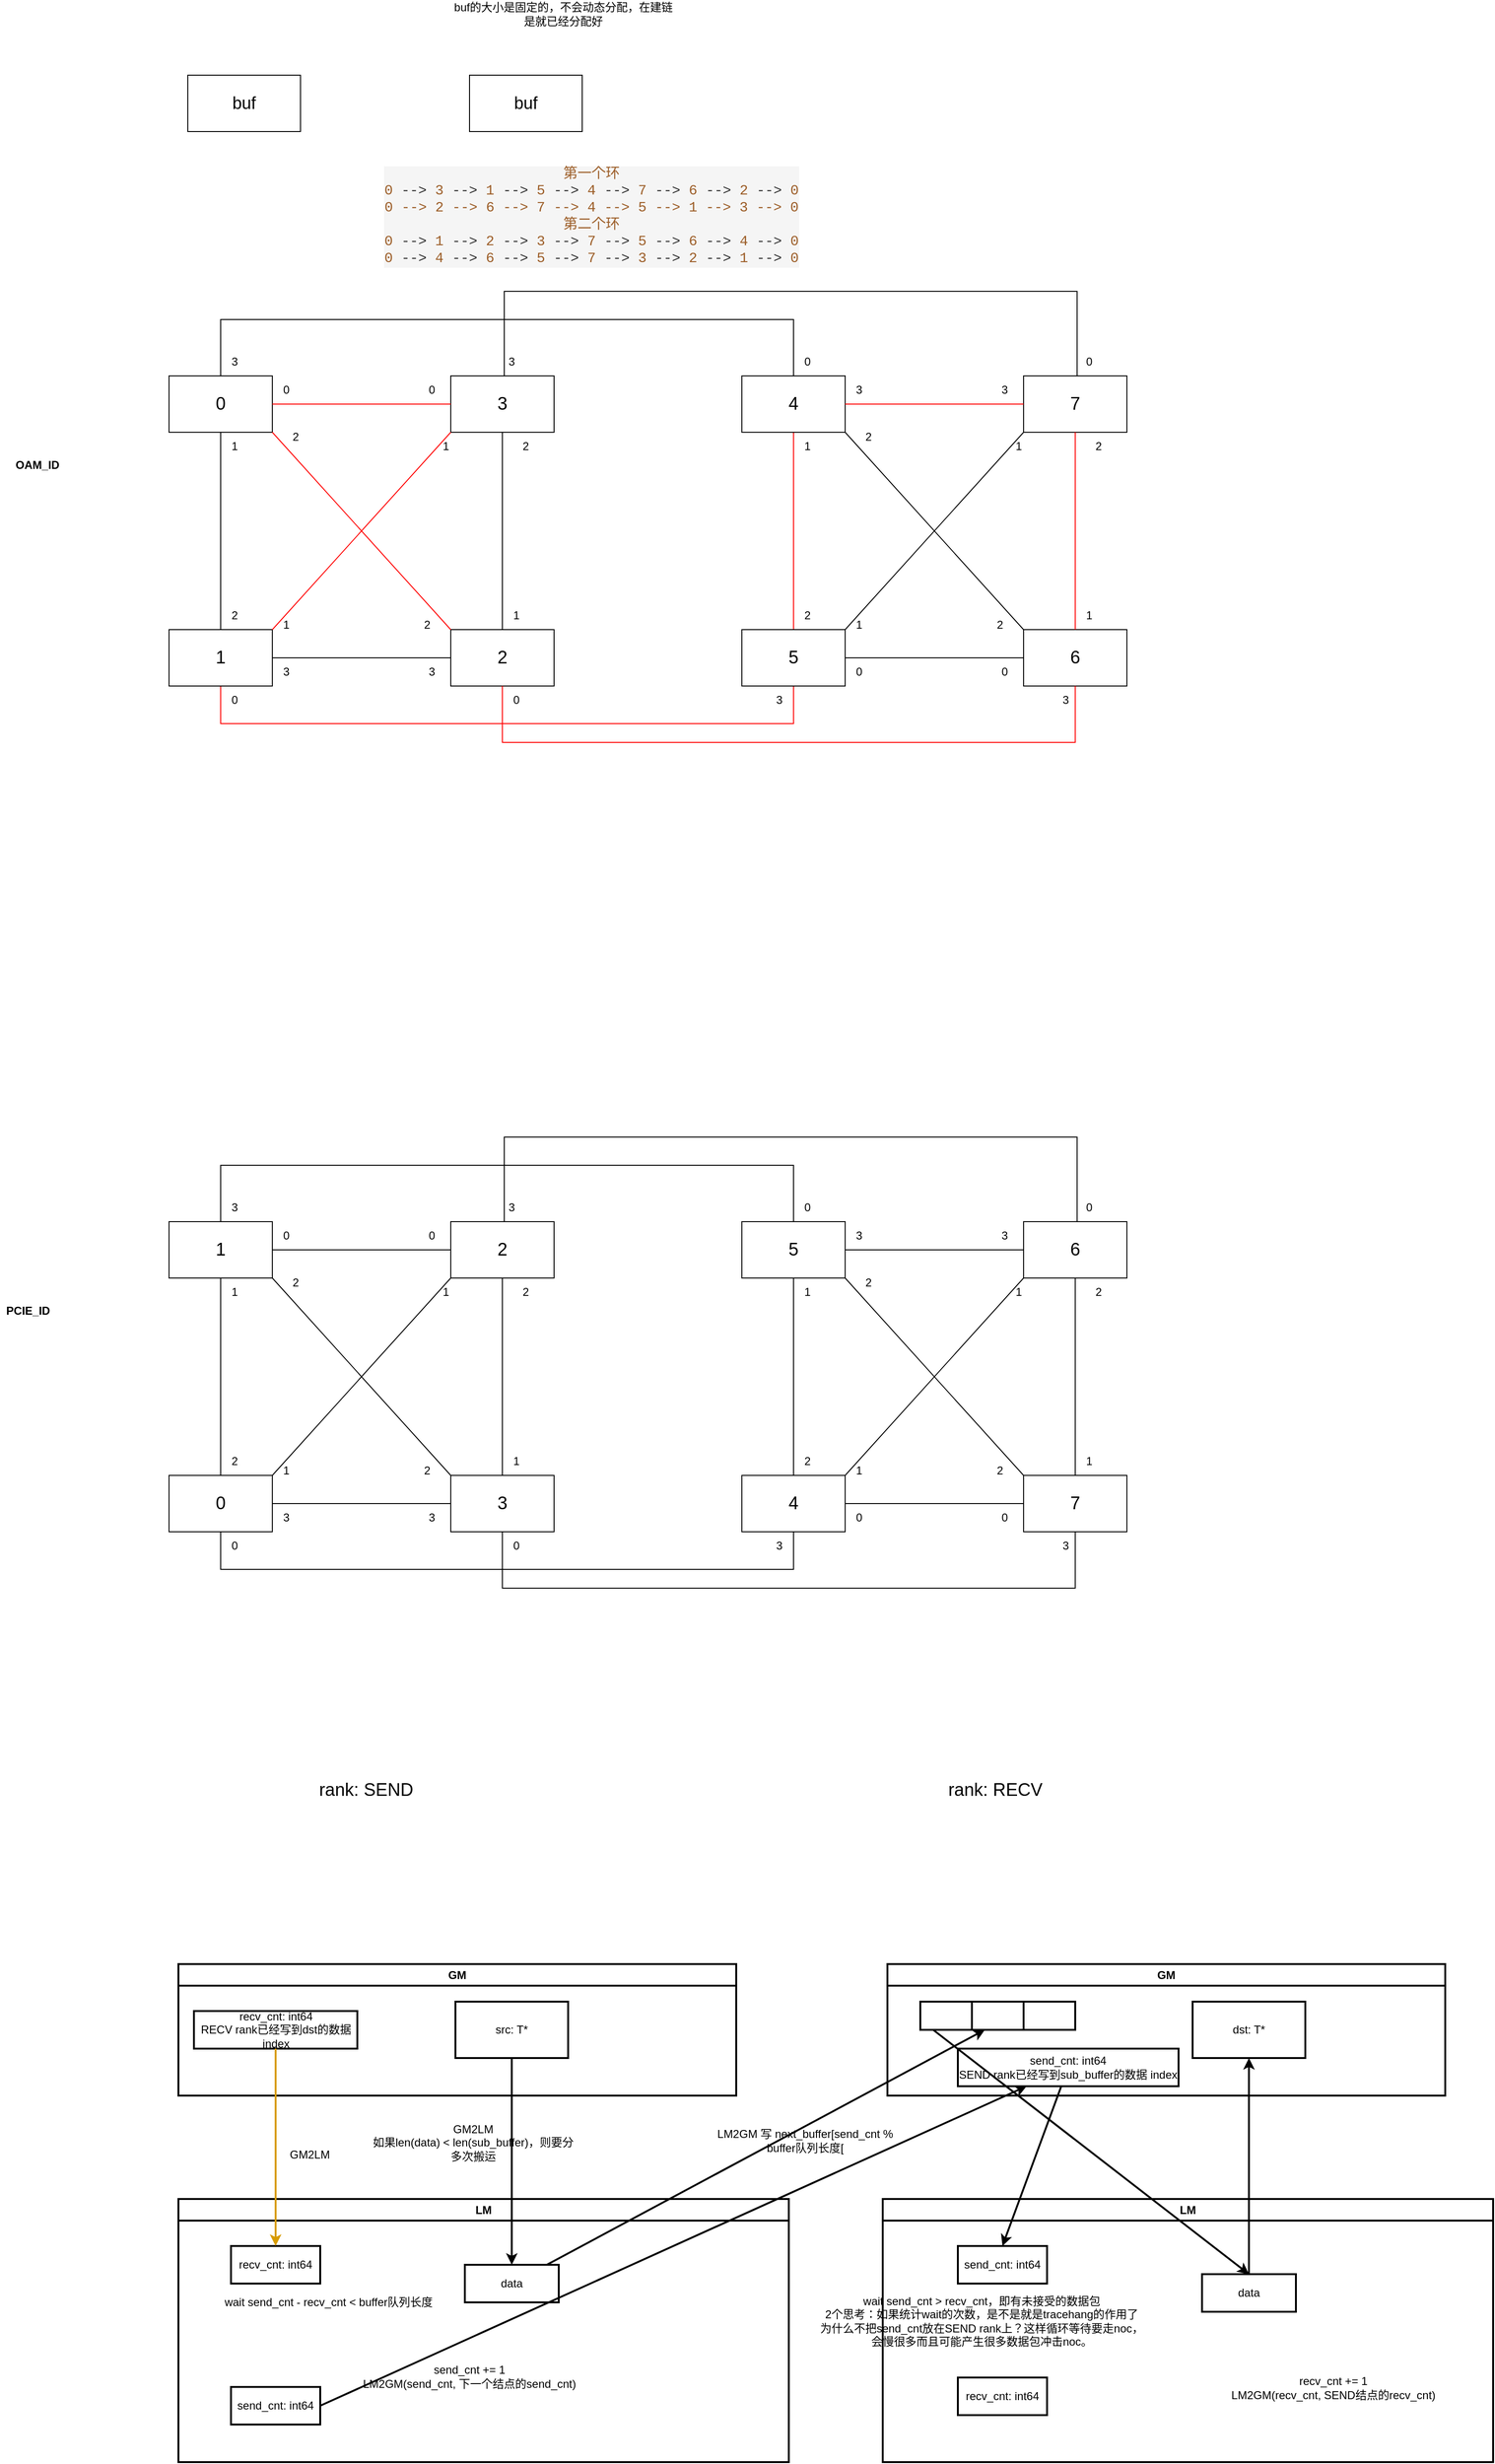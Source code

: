 <mxfile version="26.0.4">
  <diagram name="第 1 页" id="85x8srJIXAwdQdgo-0Si">
    <mxGraphModel dx="1199" dy="644" grid="1" gridSize="10" guides="1" tooltips="1" connect="1" arrows="1" fold="1" page="1" pageScale="1" pageWidth="827" pageHeight="1169" math="0" shadow="0">
      <root>
        <mxCell id="0" />
        <mxCell id="1" parent="0" />
        <mxCell id="rwEr7i4HbcqDnKhSLj5x-1" value="buf" style="rounded=0;whiteSpace=wrap;html=1;fontSize=18;" vertex="1" parent="1">
          <mxGeometry x="220" y="140" width="120" height="60" as="geometry" />
        </mxCell>
        <mxCell id="rwEr7i4HbcqDnKhSLj5x-2" value="buf" style="rounded=0;whiteSpace=wrap;html=1;fontSize=18;" vertex="1" parent="1">
          <mxGeometry x="520" y="140" width="120" height="60" as="geometry" />
        </mxCell>
        <mxCell id="rwEr7i4HbcqDnKhSLj5x-3" value="buf的大小是固定的，不会动态分配，在建链是就已经分配好" style="text;html=1;align=center;verticalAlign=middle;whiteSpace=wrap;rounded=0;" vertex="1" parent="1">
          <mxGeometry x="500" y="60" width="240" height="30" as="geometry" />
        </mxCell>
        <mxCell id="rwEr7i4HbcqDnKhSLj5x-9" style="edgeStyle=orthogonalEdgeStyle;rounded=0;orthogonalLoop=1;jettySize=auto;html=1;entryX=0.5;entryY=0;entryDx=0;entryDy=0;endArrow=none;endFill=0;" edge="1" parent="1" source="rwEr7i4HbcqDnKhSLj5x-4" target="rwEr7i4HbcqDnKhSLj5x-7">
          <mxGeometry relative="1" as="geometry" />
        </mxCell>
        <mxCell id="rwEr7i4HbcqDnKhSLj5x-55" style="edgeStyle=orthogonalEdgeStyle;rounded=0;orthogonalLoop=1;jettySize=auto;html=1;entryX=0.5;entryY=0;entryDx=0;entryDy=0;endArrow=none;endFill=0;" edge="1" parent="1" source="rwEr7i4HbcqDnKhSLj5x-4" target="rwEr7i4HbcqDnKhSLj5x-32">
          <mxGeometry relative="1" as="geometry">
            <Array as="points">
              <mxPoint x="255" y="400" />
              <mxPoint x="865" y="400" />
            </Array>
          </mxGeometry>
        </mxCell>
        <mxCell id="rwEr7i4HbcqDnKhSLj5x-4" value="&lt;div&gt;0&lt;/div&gt;" style="rounded=0;whiteSpace=wrap;html=1;fontSize=19;" vertex="1" parent="1">
          <mxGeometry x="200" y="460" width="110" height="60" as="geometry" />
        </mxCell>
        <mxCell id="rwEr7i4HbcqDnKhSLj5x-5" value="3" style="rounded=0;whiteSpace=wrap;html=1;fontSize=19;" vertex="1" parent="1">
          <mxGeometry x="500" y="460" width="110" height="60" as="geometry" />
        </mxCell>
        <mxCell id="rwEr7i4HbcqDnKhSLj5x-61" style="edgeStyle=orthogonalEdgeStyle;rounded=0;orthogonalLoop=1;jettySize=auto;html=1;entryX=0.5;entryY=1;entryDx=0;entryDy=0;endArrow=none;endFill=0;strokeColor=#FF0000;" edge="1" parent="1" source="rwEr7i4HbcqDnKhSLj5x-7" target="rwEr7i4HbcqDnKhSLj5x-34">
          <mxGeometry relative="1" as="geometry">
            <Array as="points">
              <mxPoint x="255" y="830" />
              <mxPoint x="865" y="830" />
            </Array>
          </mxGeometry>
        </mxCell>
        <mxCell id="rwEr7i4HbcqDnKhSLj5x-7" value="&lt;div&gt;1&lt;/div&gt;" style="rounded=0;whiteSpace=wrap;html=1;fontSize=19;" vertex="1" parent="1">
          <mxGeometry x="200" y="730" width="110" height="60" as="geometry" />
        </mxCell>
        <mxCell id="rwEr7i4HbcqDnKhSLj5x-8" value="2" style="rounded=0;whiteSpace=wrap;html=1;fontSize=19;" vertex="1" parent="1">
          <mxGeometry x="500" y="730" width="110" height="60" as="geometry" />
        </mxCell>
        <mxCell id="rwEr7i4HbcqDnKhSLj5x-10" value="1" style="text;html=1;align=center;verticalAlign=middle;whiteSpace=wrap;rounded=0;" vertex="1" parent="1">
          <mxGeometry x="240" y="520" width="60" height="30" as="geometry" />
        </mxCell>
        <mxCell id="rwEr7i4HbcqDnKhSLj5x-11" value="2" style="text;html=1;align=center;verticalAlign=middle;whiteSpace=wrap;rounded=0;" vertex="1" parent="1">
          <mxGeometry x="240" y="700" width="60" height="30" as="geometry" />
        </mxCell>
        <mxCell id="rwEr7i4HbcqDnKhSLj5x-12" style="edgeStyle=orthogonalEdgeStyle;rounded=0;orthogonalLoop=1;jettySize=auto;html=1;entryX=0;entryY=0.5;entryDx=0;entryDy=0;endArrow=none;endFill=0;exitX=1;exitY=0.5;exitDx=0;exitDy=0;strokeColor=#FF0000;" edge="1" parent="1" source="rwEr7i4HbcqDnKhSLj5x-4" target="rwEr7i4HbcqDnKhSLj5x-5">
          <mxGeometry relative="1" as="geometry">
            <mxPoint x="265" y="530" as="sourcePoint" />
            <mxPoint x="265" y="740" as="targetPoint" />
          </mxGeometry>
        </mxCell>
        <mxCell id="rwEr7i4HbcqDnKhSLj5x-14" value="0" style="text;html=1;align=center;verticalAlign=middle;whiteSpace=wrap;rounded=0;" vertex="1" parent="1">
          <mxGeometry x="450" y="460" width="60" height="30" as="geometry" />
        </mxCell>
        <mxCell id="rwEr7i4HbcqDnKhSLj5x-15" style="rounded=0;orthogonalLoop=1;jettySize=auto;html=1;endArrow=none;endFill=0;strokeColor=#FF0000;" edge="1" parent="1">
          <mxGeometry relative="1" as="geometry">
            <mxPoint x="310" y="520" as="sourcePoint" />
            <mxPoint x="500" y="730" as="targetPoint" />
          </mxGeometry>
        </mxCell>
        <mxCell id="rwEr7i4HbcqDnKhSLj5x-18" value="0" style="text;html=1;align=center;verticalAlign=middle;whiteSpace=wrap;rounded=0;" vertex="1" parent="1">
          <mxGeometry x="310" y="460" width="30" height="30" as="geometry" />
        </mxCell>
        <mxCell id="rwEr7i4HbcqDnKhSLj5x-19" value="2" style="text;html=1;align=center;verticalAlign=middle;whiteSpace=wrap;rounded=0;" vertex="1" parent="1">
          <mxGeometry x="320" y="510" width="30" height="30" as="geometry" />
        </mxCell>
        <mxCell id="rwEr7i4HbcqDnKhSLj5x-20" value="2" style="text;html=1;align=center;verticalAlign=middle;whiteSpace=wrap;rounded=0;" vertex="1" parent="1">
          <mxGeometry x="460" y="710" width="30" height="30" as="geometry" />
        </mxCell>
        <mxCell id="rwEr7i4HbcqDnKhSLj5x-21" style="rounded=0;orthogonalLoop=1;jettySize=auto;html=1;endArrow=none;endFill=0;exitX=1;exitY=0.5;exitDx=0;exitDy=0;" edge="1" parent="1" source="rwEr7i4HbcqDnKhSLj5x-7" target="rwEr7i4HbcqDnKhSLj5x-8">
          <mxGeometry relative="1" as="geometry">
            <mxPoint x="320" y="570" as="sourcePoint" />
            <mxPoint x="510" y="780" as="targetPoint" />
          </mxGeometry>
        </mxCell>
        <mxCell id="rwEr7i4HbcqDnKhSLj5x-22" value="3" style="text;html=1;align=center;verticalAlign=middle;whiteSpace=wrap;rounded=0;" vertex="1" parent="1">
          <mxGeometry x="310" y="760" width="30" height="30" as="geometry" />
        </mxCell>
        <mxCell id="rwEr7i4HbcqDnKhSLj5x-23" value="3" style="text;html=1;align=center;verticalAlign=middle;whiteSpace=wrap;rounded=0;" vertex="1" parent="1">
          <mxGeometry x="465" y="760" width="30" height="30" as="geometry" />
        </mxCell>
        <mxCell id="rwEr7i4HbcqDnKhSLj5x-25" style="rounded=0;orthogonalLoop=1;jettySize=auto;html=1;endArrow=none;endFill=0;exitX=0.5;exitY=1;exitDx=0;exitDy=0;entryX=0.5;entryY=0;entryDx=0;entryDy=0;" edge="1" parent="1" source="rwEr7i4HbcqDnKhSLj5x-5" target="rwEr7i4HbcqDnKhSLj5x-8">
          <mxGeometry relative="1" as="geometry">
            <mxPoint x="320" y="530" as="sourcePoint" />
            <mxPoint x="510" y="740" as="targetPoint" />
          </mxGeometry>
        </mxCell>
        <mxCell id="rwEr7i4HbcqDnKhSLj5x-26" value="1" style="text;html=1;align=center;verticalAlign=middle;whiteSpace=wrap;rounded=0;" vertex="1" parent="1">
          <mxGeometry x="540" y="700" width="60" height="30" as="geometry" />
        </mxCell>
        <mxCell id="rwEr7i4HbcqDnKhSLj5x-27" value="2" style="text;html=1;align=center;verticalAlign=middle;whiteSpace=wrap;rounded=0;" vertex="1" parent="1">
          <mxGeometry x="565" y="520" width="30" height="30" as="geometry" />
        </mxCell>
        <mxCell id="rwEr7i4HbcqDnKhSLj5x-28" style="rounded=0;orthogonalLoop=1;jettySize=auto;html=1;endArrow=none;endFill=0;exitX=0;exitY=1;exitDx=0;exitDy=0;entryX=1;entryY=0;entryDx=0;entryDy=0;strokeColor=#FF0000;" edge="1" parent="1" source="rwEr7i4HbcqDnKhSLj5x-5" target="rwEr7i4HbcqDnKhSLj5x-7">
          <mxGeometry relative="1" as="geometry">
            <mxPoint x="320" y="530" as="sourcePoint" />
            <mxPoint x="510" y="740" as="targetPoint" />
          </mxGeometry>
        </mxCell>
        <mxCell id="rwEr7i4HbcqDnKhSLj5x-29" value="1" style="text;html=1;align=center;verticalAlign=middle;whiteSpace=wrap;rounded=0;" vertex="1" parent="1">
          <mxGeometry x="295" y="710" width="60" height="30" as="geometry" />
        </mxCell>
        <mxCell id="rwEr7i4HbcqDnKhSLj5x-30" value="1" style="text;html=1;align=center;verticalAlign=middle;whiteSpace=wrap;rounded=0;" vertex="1" parent="1">
          <mxGeometry x="465" y="520" width="60" height="30" as="geometry" />
        </mxCell>
        <mxCell id="rwEr7i4HbcqDnKhSLj5x-31" style="edgeStyle=orthogonalEdgeStyle;rounded=0;orthogonalLoop=1;jettySize=auto;html=1;entryX=0.5;entryY=0;entryDx=0;entryDy=0;endArrow=none;endFill=0;strokeColor=#FF0000;" edge="1" parent="1" source="rwEr7i4HbcqDnKhSLj5x-32" target="rwEr7i4HbcqDnKhSLj5x-34">
          <mxGeometry relative="1" as="geometry" />
        </mxCell>
        <mxCell id="rwEr7i4HbcqDnKhSLj5x-32" value="&lt;div&gt;4&lt;/div&gt;" style="rounded=0;whiteSpace=wrap;html=1;fontSize=19;" vertex="1" parent="1">
          <mxGeometry x="810" y="460" width="110" height="60" as="geometry" />
        </mxCell>
        <mxCell id="rwEr7i4HbcqDnKhSLj5x-33" value="7" style="rounded=0;whiteSpace=wrap;html=1;fontSize=19;" vertex="1" parent="1">
          <mxGeometry x="1110" y="460" width="110" height="60" as="geometry" />
        </mxCell>
        <mxCell id="rwEr7i4HbcqDnKhSLj5x-34" value="&lt;div&gt;5&lt;/div&gt;" style="rounded=0;whiteSpace=wrap;html=1;fontSize=19;" vertex="1" parent="1">
          <mxGeometry x="810" y="730" width="110" height="60" as="geometry" />
        </mxCell>
        <mxCell id="rwEr7i4HbcqDnKhSLj5x-35" value="6" style="rounded=0;whiteSpace=wrap;html=1;fontSize=19;" vertex="1" parent="1">
          <mxGeometry x="1110" y="730" width="110" height="60" as="geometry" />
        </mxCell>
        <mxCell id="rwEr7i4HbcqDnKhSLj5x-36" value="1" style="text;html=1;align=center;verticalAlign=middle;whiteSpace=wrap;rounded=0;" vertex="1" parent="1">
          <mxGeometry x="850" y="520" width="60" height="30" as="geometry" />
        </mxCell>
        <mxCell id="rwEr7i4HbcqDnKhSLj5x-37" value="2" style="text;html=1;align=center;verticalAlign=middle;whiteSpace=wrap;rounded=0;" vertex="1" parent="1">
          <mxGeometry x="850" y="700" width="60" height="30" as="geometry" />
        </mxCell>
        <mxCell id="rwEr7i4HbcqDnKhSLj5x-38" style="edgeStyle=orthogonalEdgeStyle;rounded=0;orthogonalLoop=1;jettySize=auto;html=1;entryX=0;entryY=0.5;entryDx=0;entryDy=0;endArrow=none;endFill=0;exitX=1;exitY=0.5;exitDx=0;exitDy=0;strokeColor=#FF0000;" edge="1" parent="1" source="rwEr7i4HbcqDnKhSLj5x-32" target="rwEr7i4HbcqDnKhSLj5x-33">
          <mxGeometry relative="1" as="geometry">
            <mxPoint x="875" y="530" as="sourcePoint" />
            <mxPoint x="875" y="740" as="targetPoint" />
          </mxGeometry>
        </mxCell>
        <mxCell id="rwEr7i4HbcqDnKhSLj5x-39" value="3" style="text;html=1;align=center;verticalAlign=middle;whiteSpace=wrap;rounded=0;" vertex="1" parent="1">
          <mxGeometry x="1060" y="460" width="60" height="30" as="geometry" />
        </mxCell>
        <mxCell id="rwEr7i4HbcqDnKhSLj5x-40" style="rounded=0;orthogonalLoop=1;jettySize=auto;html=1;endArrow=none;endFill=0;" edge="1" parent="1">
          <mxGeometry relative="1" as="geometry">
            <mxPoint x="920" y="520" as="sourcePoint" />
            <mxPoint x="1110" y="730" as="targetPoint" />
          </mxGeometry>
        </mxCell>
        <mxCell id="rwEr7i4HbcqDnKhSLj5x-41" value="3" style="text;html=1;align=center;verticalAlign=middle;whiteSpace=wrap;rounded=0;" vertex="1" parent="1">
          <mxGeometry x="920" y="460" width="30" height="30" as="geometry" />
        </mxCell>
        <mxCell id="rwEr7i4HbcqDnKhSLj5x-42" value="2" style="text;html=1;align=center;verticalAlign=middle;whiteSpace=wrap;rounded=0;" vertex="1" parent="1">
          <mxGeometry x="930" y="510" width="30" height="30" as="geometry" />
        </mxCell>
        <mxCell id="rwEr7i4HbcqDnKhSLj5x-43" value="2" style="text;html=1;align=center;verticalAlign=middle;whiteSpace=wrap;rounded=0;" vertex="1" parent="1">
          <mxGeometry x="1070" y="710" width="30" height="30" as="geometry" />
        </mxCell>
        <mxCell id="rwEr7i4HbcqDnKhSLj5x-44" style="rounded=0;orthogonalLoop=1;jettySize=auto;html=1;endArrow=none;endFill=0;exitX=1;exitY=0.5;exitDx=0;exitDy=0;" edge="1" parent="1" source="rwEr7i4HbcqDnKhSLj5x-34" target="rwEr7i4HbcqDnKhSLj5x-35">
          <mxGeometry relative="1" as="geometry">
            <mxPoint x="930" y="570" as="sourcePoint" />
            <mxPoint x="1120" y="780" as="targetPoint" />
          </mxGeometry>
        </mxCell>
        <mxCell id="rwEr7i4HbcqDnKhSLj5x-45" value="0" style="text;html=1;align=center;verticalAlign=middle;whiteSpace=wrap;rounded=0;" vertex="1" parent="1">
          <mxGeometry x="920" y="760" width="30" height="30" as="geometry" />
        </mxCell>
        <mxCell id="rwEr7i4HbcqDnKhSLj5x-46" value="0" style="text;html=1;align=center;verticalAlign=middle;whiteSpace=wrap;rounded=0;" vertex="1" parent="1">
          <mxGeometry x="1075" y="760" width="30" height="30" as="geometry" />
        </mxCell>
        <mxCell id="rwEr7i4HbcqDnKhSLj5x-47" style="rounded=0;orthogonalLoop=1;jettySize=auto;html=1;endArrow=none;endFill=0;exitX=0.5;exitY=1;exitDx=0;exitDy=0;entryX=0.5;entryY=0;entryDx=0;entryDy=0;strokeColor=#FF0000;" edge="1" parent="1" source="rwEr7i4HbcqDnKhSLj5x-33" target="rwEr7i4HbcqDnKhSLj5x-35">
          <mxGeometry relative="1" as="geometry">
            <mxPoint x="930" y="530" as="sourcePoint" />
            <mxPoint x="1120" y="740" as="targetPoint" />
          </mxGeometry>
        </mxCell>
        <mxCell id="rwEr7i4HbcqDnKhSLj5x-48" value="1" style="text;html=1;align=center;verticalAlign=middle;whiteSpace=wrap;rounded=0;" vertex="1" parent="1">
          <mxGeometry x="1150" y="700" width="60" height="30" as="geometry" />
        </mxCell>
        <mxCell id="rwEr7i4HbcqDnKhSLj5x-49" value="2" style="text;html=1;align=center;verticalAlign=middle;whiteSpace=wrap;rounded=0;" vertex="1" parent="1">
          <mxGeometry x="1175" y="520" width="30" height="30" as="geometry" />
        </mxCell>
        <mxCell id="rwEr7i4HbcqDnKhSLj5x-50" style="rounded=0;orthogonalLoop=1;jettySize=auto;html=1;endArrow=none;endFill=0;exitX=0;exitY=1;exitDx=0;exitDy=0;entryX=1;entryY=0;entryDx=0;entryDy=0;" edge="1" parent="1" source="rwEr7i4HbcqDnKhSLj5x-33" target="rwEr7i4HbcqDnKhSLj5x-34">
          <mxGeometry relative="1" as="geometry">
            <mxPoint x="930" y="530" as="sourcePoint" />
            <mxPoint x="1120" y="740" as="targetPoint" />
          </mxGeometry>
        </mxCell>
        <mxCell id="rwEr7i4HbcqDnKhSLj5x-51" value="1" style="text;html=1;align=center;verticalAlign=middle;whiteSpace=wrap;rounded=0;" vertex="1" parent="1">
          <mxGeometry x="905" y="710" width="60" height="30" as="geometry" />
        </mxCell>
        <mxCell id="rwEr7i4HbcqDnKhSLj5x-52" value="1" style="text;html=1;align=center;verticalAlign=middle;whiteSpace=wrap;rounded=0;" vertex="1" parent="1">
          <mxGeometry x="1075" y="520" width="60" height="30" as="geometry" />
        </mxCell>
        <mxCell id="rwEr7i4HbcqDnKhSLj5x-56" value="3" style="text;html=1;align=center;verticalAlign=middle;whiteSpace=wrap;rounded=0;" vertex="1" parent="1">
          <mxGeometry x="255" y="430" width="30" height="30" as="geometry" />
        </mxCell>
        <mxCell id="rwEr7i4HbcqDnKhSLj5x-57" value="0" style="text;html=1;align=center;verticalAlign=middle;whiteSpace=wrap;rounded=0;" vertex="1" parent="1">
          <mxGeometry x="865" y="430" width="30" height="30" as="geometry" />
        </mxCell>
        <mxCell id="rwEr7i4HbcqDnKhSLj5x-58" style="edgeStyle=orthogonalEdgeStyle;rounded=0;orthogonalLoop=1;jettySize=auto;html=1;entryX=0.5;entryY=0;entryDx=0;entryDy=0;endArrow=none;endFill=0;" edge="1" parent="1">
          <mxGeometry relative="1" as="geometry">
            <mxPoint x="557" y="460" as="sourcePoint" />
            <mxPoint x="1167" y="460" as="targetPoint" />
            <Array as="points">
              <mxPoint x="557" y="370" />
              <mxPoint x="1167" y="370" />
            </Array>
          </mxGeometry>
        </mxCell>
        <mxCell id="rwEr7i4HbcqDnKhSLj5x-59" value="3" style="text;html=1;align=center;verticalAlign=middle;whiteSpace=wrap;rounded=0;" vertex="1" parent="1">
          <mxGeometry x="550" y="430" width="30" height="30" as="geometry" />
        </mxCell>
        <mxCell id="rwEr7i4HbcqDnKhSLj5x-60" value="0" style="text;html=1;align=center;verticalAlign=middle;whiteSpace=wrap;rounded=0;" vertex="1" parent="1">
          <mxGeometry x="1165" y="430" width="30" height="30" as="geometry" />
        </mxCell>
        <mxCell id="rwEr7i4HbcqDnKhSLj5x-62" value="0" style="text;html=1;align=center;verticalAlign=middle;whiteSpace=wrap;rounded=0;" vertex="1" parent="1">
          <mxGeometry x="255" y="790" width="30" height="30" as="geometry" />
        </mxCell>
        <mxCell id="rwEr7i4HbcqDnKhSLj5x-63" value="3" style="text;html=1;align=center;verticalAlign=middle;whiteSpace=wrap;rounded=0;" vertex="1" parent="1">
          <mxGeometry x="835" y="790" width="30" height="30" as="geometry" />
        </mxCell>
        <mxCell id="rwEr7i4HbcqDnKhSLj5x-64" style="edgeStyle=orthogonalEdgeStyle;rounded=0;orthogonalLoop=1;jettySize=auto;html=1;entryX=0.5;entryY=1;entryDx=0;entryDy=0;endArrow=none;endFill=0;strokeColor=#FF0000;" edge="1" parent="1">
          <mxGeometry relative="1" as="geometry">
            <mxPoint x="555" y="790" as="sourcePoint" />
            <mxPoint x="1165" y="790" as="targetPoint" />
            <Array as="points">
              <mxPoint x="555" y="850" />
              <mxPoint x="1165" y="850" />
            </Array>
          </mxGeometry>
        </mxCell>
        <mxCell id="rwEr7i4HbcqDnKhSLj5x-65" value="0" style="text;html=1;align=center;verticalAlign=middle;whiteSpace=wrap;rounded=0;" vertex="1" parent="1">
          <mxGeometry x="555" y="790" width="30" height="30" as="geometry" />
        </mxCell>
        <mxCell id="rwEr7i4HbcqDnKhSLj5x-66" value="3" style="text;html=1;align=center;verticalAlign=middle;whiteSpace=wrap;rounded=0;" vertex="1" parent="1">
          <mxGeometry x="1140" y="790" width="30" height="30" as="geometry" />
        </mxCell>
        <mxCell id="rwEr7i4HbcqDnKhSLj5x-67" style="edgeStyle=orthogonalEdgeStyle;rounded=0;orthogonalLoop=1;jettySize=auto;html=1;entryX=0.5;entryY=0;entryDx=0;entryDy=0;endArrow=none;endFill=0;" edge="1" parent="1" source="rwEr7i4HbcqDnKhSLj5x-69" target="rwEr7i4HbcqDnKhSLj5x-72">
          <mxGeometry relative="1" as="geometry" />
        </mxCell>
        <mxCell id="rwEr7i4HbcqDnKhSLj5x-68" style="edgeStyle=orthogonalEdgeStyle;rounded=0;orthogonalLoop=1;jettySize=auto;html=1;entryX=0.5;entryY=0;entryDx=0;entryDy=0;endArrow=none;endFill=0;" edge="1" parent="1" source="rwEr7i4HbcqDnKhSLj5x-69" target="rwEr7i4HbcqDnKhSLj5x-92">
          <mxGeometry relative="1" as="geometry">
            <Array as="points">
              <mxPoint x="255" y="1300" />
              <mxPoint x="865" y="1300" />
            </Array>
          </mxGeometry>
        </mxCell>
        <mxCell id="rwEr7i4HbcqDnKhSLj5x-69" value="&lt;div&gt;1&lt;/div&gt;" style="rounded=0;whiteSpace=wrap;html=1;fontSize=19;" vertex="1" parent="1">
          <mxGeometry x="200" y="1360" width="110" height="60" as="geometry" />
        </mxCell>
        <mxCell id="rwEr7i4HbcqDnKhSLj5x-70" value="2" style="rounded=0;whiteSpace=wrap;html=1;fontSize=19;" vertex="1" parent="1">
          <mxGeometry x="500" y="1360" width="110" height="60" as="geometry" />
        </mxCell>
        <mxCell id="rwEr7i4HbcqDnKhSLj5x-71" style="edgeStyle=orthogonalEdgeStyle;rounded=0;orthogonalLoop=1;jettySize=auto;html=1;entryX=0.5;entryY=1;entryDx=0;entryDy=0;endArrow=none;endFill=0;" edge="1" parent="1" source="rwEr7i4HbcqDnKhSLj5x-72" target="rwEr7i4HbcqDnKhSLj5x-94">
          <mxGeometry relative="1" as="geometry">
            <Array as="points">
              <mxPoint x="255" y="1730" />
              <mxPoint x="865" y="1730" />
            </Array>
          </mxGeometry>
        </mxCell>
        <mxCell id="rwEr7i4HbcqDnKhSLj5x-72" value="&lt;div&gt;0&lt;/div&gt;" style="rounded=0;whiteSpace=wrap;html=1;fontSize=19;" vertex="1" parent="1">
          <mxGeometry x="200" y="1630" width="110" height="60" as="geometry" />
        </mxCell>
        <mxCell id="rwEr7i4HbcqDnKhSLj5x-73" value="3" style="rounded=0;whiteSpace=wrap;html=1;fontSize=19;" vertex="1" parent="1">
          <mxGeometry x="500" y="1630" width="110" height="60" as="geometry" />
        </mxCell>
        <mxCell id="rwEr7i4HbcqDnKhSLj5x-74" value="1" style="text;html=1;align=center;verticalAlign=middle;whiteSpace=wrap;rounded=0;" vertex="1" parent="1">
          <mxGeometry x="240" y="1420" width="60" height="30" as="geometry" />
        </mxCell>
        <mxCell id="rwEr7i4HbcqDnKhSLj5x-75" value="2" style="text;html=1;align=center;verticalAlign=middle;whiteSpace=wrap;rounded=0;" vertex="1" parent="1">
          <mxGeometry x="240" y="1600" width="60" height="30" as="geometry" />
        </mxCell>
        <mxCell id="rwEr7i4HbcqDnKhSLj5x-76" style="edgeStyle=orthogonalEdgeStyle;rounded=0;orthogonalLoop=1;jettySize=auto;html=1;entryX=0;entryY=0.5;entryDx=0;entryDy=0;endArrow=none;endFill=0;exitX=1;exitY=0.5;exitDx=0;exitDy=0;" edge="1" parent="1" source="rwEr7i4HbcqDnKhSLj5x-69" target="rwEr7i4HbcqDnKhSLj5x-70">
          <mxGeometry relative="1" as="geometry">
            <mxPoint x="265" y="1430" as="sourcePoint" />
            <mxPoint x="265" y="1640" as="targetPoint" />
          </mxGeometry>
        </mxCell>
        <mxCell id="rwEr7i4HbcqDnKhSLj5x-77" value="0" style="text;html=1;align=center;verticalAlign=middle;whiteSpace=wrap;rounded=0;" vertex="1" parent="1">
          <mxGeometry x="450" y="1360" width="60" height="30" as="geometry" />
        </mxCell>
        <mxCell id="rwEr7i4HbcqDnKhSLj5x-78" style="rounded=0;orthogonalLoop=1;jettySize=auto;html=1;endArrow=none;endFill=0;" edge="1" parent="1">
          <mxGeometry relative="1" as="geometry">
            <mxPoint x="310" y="1420" as="sourcePoint" />
            <mxPoint x="500" y="1630" as="targetPoint" />
          </mxGeometry>
        </mxCell>
        <mxCell id="rwEr7i4HbcqDnKhSLj5x-79" value="0" style="text;html=1;align=center;verticalAlign=middle;whiteSpace=wrap;rounded=0;" vertex="1" parent="1">
          <mxGeometry x="310" y="1360" width="30" height="30" as="geometry" />
        </mxCell>
        <mxCell id="rwEr7i4HbcqDnKhSLj5x-80" value="2" style="text;html=1;align=center;verticalAlign=middle;whiteSpace=wrap;rounded=0;" vertex="1" parent="1">
          <mxGeometry x="320" y="1410" width="30" height="30" as="geometry" />
        </mxCell>
        <mxCell id="rwEr7i4HbcqDnKhSLj5x-81" value="2" style="text;html=1;align=center;verticalAlign=middle;whiteSpace=wrap;rounded=0;" vertex="1" parent="1">
          <mxGeometry x="460" y="1610" width="30" height="30" as="geometry" />
        </mxCell>
        <mxCell id="rwEr7i4HbcqDnKhSLj5x-82" style="rounded=0;orthogonalLoop=1;jettySize=auto;html=1;endArrow=none;endFill=0;exitX=1;exitY=0.5;exitDx=0;exitDy=0;" edge="1" parent="1" source="rwEr7i4HbcqDnKhSLj5x-72" target="rwEr7i4HbcqDnKhSLj5x-73">
          <mxGeometry relative="1" as="geometry">
            <mxPoint x="320" y="1470" as="sourcePoint" />
            <mxPoint x="510" y="1680" as="targetPoint" />
          </mxGeometry>
        </mxCell>
        <mxCell id="rwEr7i4HbcqDnKhSLj5x-83" value="3" style="text;html=1;align=center;verticalAlign=middle;whiteSpace=wrap;rounded=0;" vertex="1" parent="1">
          <mxGeometry x="310" y="1660" width="30" height="30" as="geometry" />
        </mxCell>
        <mxCell id="rwEr7i4HbcqDnKhSLj5x-84" value="3" style="text;html=1;align=center;verticalAlign=middle;whiteSpace=wrap;rounded=0;" vertex="1" parent="1">
          <mxGeometry x="465" y="1660" width="30" height="30" as="geometry" />
        </mxCell>
        <mxCell id="rwEr7i4HbcqDnKhSLj5x-85" style="rounded=0;orthogonalLoop=1;jettySize=auto;html=1;endArrow=none;endFill=0;exitX=0.5;exitY=1;exitDx=0;exitDy=0;entryX=0.5;entryY=0;entryDx=0;entryDy=0;" edge="1" parent="1" source="rwEr7i4HbcqDnKhSLj5x-70" target="rwEr7i4HbcqDnKhSLj5x-73">
          <mxGeometry relative="1" as="geometry">
            <mxPoint x="320" y="1430" as="sourcePoint" />
            <mxPoint x="510" y="1640" as="targetPoint" />
          </mxGeometry>
        </mxCell>
        <mxCell id="rwEr7i4HbcqDnKhSLj5x-86" value="1" style="text;html=1;align=center;verticalAlign=middle;whiteSpace=wrap;rounded=0;" vertex="1" parent="1">
          <mxGeometry x="540" y="1600" width="60" height="30" as="geometry" />
        </mxCell>
        <mxCell id="rwEr7i4HbcqDnKhSLj5x-87" value="2" style="text;html=1;align=center;verticalAlign=middle;whiteSpace=wrap;rounded=0;" vertex="1" parent="1">
          <mxGeometry x="565" y="1420" width="30" height="30" as="geometry" />
        </mxCell>
        <mxCell id="rwEr7i4HbcqDnKhSLj5x-88" style="rounded=0;orthogonalLoop=1;jettySize=auto;html=1;endArrow=none;endFill=0;exitX=0;exitY=1;exitDx=0;exitDy=0;entryX=1;entryY=0;entryDx=0;entryDy=0;" edge="1" parent="1" source="rwEr7i4HbcqDnKhSLj5x-70" target="rwEr7i4HbcqDnKhSLj5x-72">
          <mxGeometry relative="1" as="geometry">
            <mxPoint x="320" y="1430" as="sourcePoint" />
            <mxPoint x="510" y="1640" as="targetPoint" />
          </mxGeometry>
        </mxCell>
        <mxCell id="rwEr7i4HbcqDnKhSLj5x-89" value="1" style="text;html=1;align=center;verticalAlign=middle;whiteSpace=wrap;rounded=0;" vertex="1" parent="1">
          <mxGeometry x="295" y="1610" width="60" height="30" as="geometry" />
        </mxCell>
        <mxCell id="rwEr7i4HbcqDnKhSLj5x-90" value="1" style="text;html=1;align=center;verticalAlign=middle;whiteSpace=wrap;rounded=0;" vertex="1" parent="1">
          <mxGeometry x="465" y="1420" width="60" height="30" as="geometry" />
        </mxCell>
        <mxCell id="rwEr7i4HbcqDnKhSLj5x-91" style="edgeStyle=orthogonalEdgeStyle;rounded=0;orthogonalLoop=1;jettySize=auto;html=1;entryX=0.5;entryY=0;entryDx=0;entryDy=0;endArrow=none;endFill=0;" edge="1" parent="1" source="rwEr7i4HbcqDnKhSLj5x-92" target="rwEr7i4HbcqDnKhSLj5x-94">
          <mxGeometry relative="1" as="geometry" />
        </mxCell>
        <mxCell id="rwEr7i4HbcqDnKhSLj5x-92" value="&lt;div&gt;5&lt;/div&gt;" style="rounded=0;whiteSpace=wrap;html=1;fontSize=19;" vertex="1" parent="1">
          <mxGeometry x="810" y="1360" width="110" height="60" as="geometry" />
        </mxCell>
        <mxCell id="rwEr7i4HbcqDnKhSLj5x-93" value="6" style="rounded=0;whiteSpace=wrap;html=1;fontSize=19;" vertex="1" parent="1">
          <mxGeometry x="1110" y="1360" width="110" height="60" as="geometry" />
        </mxCell>
        <mxCell id="rwEr7i4HbcqDnKhSLj5x-94" value="&lt;div&gt;4&lt;/div&gt;" style="rounded=0;whiteSpace=wrap;html=1;fontSize=19;" vertex="1" parent="1">
          <mxGeometry x="810" y="1630" width="110" height="60" as="geometry" />
        </mxCell>
        <mxCell id="rwEr7i4HbcqDnKhSLj5x-95" value="7" style="rounded=0;whiteSpace=wrap;html=1;fontSize=19;" vertex="1" parent="1">
          <mxGeometry x="1110" y="1630" width="110" height="60" as="geometry" />
        </mxCell>
        <mxCell id="rwEr7i4HbcqDnKhSLj5x-96" value="1" style="text;html=1;align=center;verticalAlign=middle;whiteSpace=wrap;rounded=0;" vertex="1" parent="1">
          <mxGeometry x="850" y="1420" width="60" height="30" as="geometry" />
        </mxCell>
        <mxCell id="rwEr7i4HbcqDnKhSLj5x-97" value="2" style="text;html=1;align=center;verticalAlign=middle;whiteSpace=wrap;rounded=0;" vertex="1" parent="1">
          <mxGeometry x="850" y="1600" width="60" height="30" as="geometry" />
        </mxCell>
        <mxCell id="rwEr7i4HbcqDnKhSLj5x-98" style="edgeStyle=orthogonalEdgeStyle;rounded=0;orthogonalLoop=1;jettySize=auto;html=1;entryX=0;entryY=0.5;entryDx=0;entryDy=0;endArrow=none;endFill=0;exitX=1;exitY=0.5;exitDx=0;exitDy=0;" edge="1" parent="1" source="rwEr7i4HbcqDnKhSLj5x-92" target="rwEr7i4HbcqDnKhSLj5x-93">
          <mxGeometry relative="1" as="geometry">
            <mxPoint x="875" y="1430" as="sourcePoint" />
            <mxPoint x="875" y="1640" as="targetPoint" />
          </mxGeometry>
        </mxCell>
        <mxCell id="rwEr7i4HbcqDnKhSLj5x-99" value="3" style="text;html=1;align=center;verticalAlign=middle;whiteSpace=wrap;rounded=0;" vertex="1" parent="1">
          <mxGeometry x="1060" y="1360" width="60" height="30" as="geometry" />
        </mxCell>
        <mxCell id="rwEr7i4HbcqDnKhSLj5x-100" style="rounded=0;orthogonalLoop=1;jettySize=auto;html=1;endArrow=none;endFill=0;" edge="1" parent="1">
          <mxGeometry relative="1" as="geometry">
            <mxPoint x="920" y="1420" as="sourcePoint" />
            <mxPoint x="1110" y="1630" as="targetPoint" />
          </mxGeometry>
        </mxCell>
        <mxCell id="rwEr7i4HbcqDnKhSLj5x-101" value="3" style="text;html=1;align=center;verticalAlign=middle;whiteSpace=wrap;rounded=0;" vertex="1" parent="1">
          <mxGeometry x="920" y="1360" width="30" height="30" as="geometry" />
        </mxCell>
        <mxCell id="rwEr7i4HbcqDnKhSLj5x-102" value="2" style="text;html=1;align=center;verticalAlign=middle;whiteSpace=wrap;rounded=0;" vertex="1" parent="1">
          <mxGeometry x="930" y="1410" width="30" height="30" as="geometry" />
        </mxCell>
        <mxCell id="rwEr7i4HbcqDnKhSLj5x-103" value="2" style="text;html=1;align=center;verticalAlign=middle;whiteSpace=wrap;rounded=0;" vertex="1" parent="1">
          <mxGeometry x="1070" y="1610" width="30" height="30" as="geometry" />
        </mxCell>
        <mxCell id="rwEr7i4HbcqDnKhSLj5x-104" style="rounded=0;orthogonalLoop=1;jettySize=auto;html=1;endArrow=none;endFill=0;exitX=1;exitY=0.5;exitDx=0;exitDy=0;" edge="1" parent="1" source="rwEr7i4HbcqDnKhSLj5x-94" target="rwEr7i4HbcqDnKhSLj5x-95">
          <mxGeometry relative="1" as="geometry">
            <mxPoint x="930" y="1470" as="sourcePoint" />
            <mxPoint x="1120" y="1680" as="targetPoint" />
          </mxGeometry>
        </mxCell>
        <mxCell id="rwEr7i4HbcqDnKhSLj5x-105" value="0" style="text;html=1;align=center;verticalAlign=middle;whiteSpace=wrap;rounded=0;" vertex="1" parent="1">
          <mxGeometry x="920" y="1660" width="30" height="30" as="geometry" />
        </mxCell>
        <mxCell id="rwEr7i4HbcqDnKhSLj5x-106" value="0" style="text;html=1;align=center;verticalAlign=middle;whiteSpace=wrap;rounded=0;" vertex="1" parent="1">
          <mxGeometry x="1075" y="1660" width="30" height="30" as="geometry" />
        </mxCell>
        <mxCell id="rwEr7i4HbcqDnKhSLj5x-107" style="rounded=0;orthogonalLoop=1;jettySize=auto;html=1;endArrow=none;endFill=0;exitX=0.5;exitY=1;exitDx=0;exitDy=0;entryX=0.5;entryY=0;entryDx=0;entryDy=0;" edge="1" parent="1" source="rwEr7i4HbcqDnKhSLj5x-93" target="rwEr7i4HbcqDnKhSLj5x-95">
          <mxGeometry relative="1" as="geometry">
            <mxPoint x="930" y="1430" as="sourcePoint" />
            <mxPoint x="1120" y="1640" as="targetPoint" />
          </mxGeometry>
        </mxCell>
        <mxCell id="rwEr7i4HbcqDnKhSLj5x-108" value="1" style="text;html=1;align=center;verticalAlign=middle;whiteSpace=wrap;rounded=0;" vertex="1" parent="1">
          <mxGeometry x="1150" y="1600" width="60" height="30" as="geometry" />
        </mxCell>
        <mxCell id="rwEr7i4HbcqDnKhSLj5x-109" value="2" style="text;html=1;align=center;verticalAlign=middle;whiteSpace=wrap;rounded=0;" vertex="1" parent="1">
          <mxGeometry x="1175" y="1420" width="30" height="30" as="geometry" />
        </mxCell>
        <mxCell id="rwEr7i4HbcqDnKhSLj5x-110" style="rounded=0;orthogonalLoop=1;jettySize=auto;html=1;endArrow=none;endFill=0;exitX=0;exitY=1;exitDx=0;exitDy=0;entryX=1;entryY=0;entryDx=0;entryDy=0;" edge="1" parent="1" source="rwEr7i4HbcqDnKhSLj5x-93" target="rwEr7i4HbcqDnKhSLj5x-94">
          <mxGeometry relative="1" as="geometry">
            <mxPoint x="930" y="1430" as="sourcePoint" />
            <mxPoint x="1120" y="1640" as="targetPoint" />
          </mxGeometry>
        </mxCell>
        <mxCell id="rwEr7i4HbcqDnKhSLj5x-111" value="1" style="text;html=1;align=center;verticalAlign=middle;whiteSpace=wrap;rounded=0;" vertex="1" parent="1">
          <mxGeometry x="905" y="1610" width="60" height="30" as="geometry" />
        </mxCell>
        <mxCell id="rwEr7i4HbcqDnKhSLj5x-112" value="1" style="text;html=1;align=center;verticalAlign=middle;whiteSpace=wrap;rounded=0;" vertex="1" parent="1">
          <mxGeometry x="1075" y="1420" width="60" height="30" as="geometry" />
        </mxCell>
        <mxCell id="rwEr7i4HbcqDnKhSLj5x-113" value="3" style="text;html=1;align=center;verticalAlign=middle;whiteSpace=wrap;rounded=0;" vertex="1" parent="1">
          <mxGeometry x="255" y="1330" width="30" height="30" as="geometry" />
        </mxCell>
        <mxCell id="rwEr7i4HbcqDnKhSLj5x-114" value="0" style="text;html=1;align=center;verticalAlign=middle;whiteSpace=wrap;rounded=0;" vertex="1" parent="1">
          <mxGeometry x="865" y="1330" width="30" height="30" as="geometry" />
        </mxCell>
        <mxCell id="rwEr7i4HbcqDnKhSLj5x-115" style="edgeStyle=orthogonalEdgeStyle;rounded=0;orthogonalLoop=1;jettySize=auto;html=1;entryX=0.5;entryY=0;entryDx=0;entryDy=0;endArrow=none;endFill=0;" edge="1" parent="1">
          <mxGeometry relative="1" as="geometry">
            <mxPoint x="557" y="1360" as="sourcePoint" />
            <mxPoint x="1167" y="1360" as="targetPoint" />
            <Array as="points">
              <mxPoint x="557" y="1270" />
              <mxPoint x="1167" y="1270" />
            </Array>
          </mxGeometry>
        </mxCell>
        <mxCell id="rwEr7i4HbcqDnKhSLj5x-116" value="3" style="text;html=1;align=center;verticalAlign=middle;whiteSpace=wrap;rounded=0;" vertex="1" parent="1">
          <mxGeometry x="550" y="1330" width="30" height="30" as="geometry" />
        </mxCell>
        <mxCell id="rwEr7i4HbcqDnKhSLj5x-117" value="0" style="text;html=1;align=center;verticalAlign=middle;whiteSpace=wrap;rounded=0;" vertex="1" parent="1">
          <mxGeometry x="1165" y="1330" width="30" height="30" as="geometry" />
        </mxCell>
        <mxCell id="rwEr7i4HbcqDnKhSLj5x-118" value="0" style="text;html=1;align=center;verticalAlign=middle;whiteSpace=wrap;rounded=0;" vertex="1" parent="1">
          <mxGeometry x="255" y="1690" width="30" height="30" as="geometry" />
        </mxCell>
        <mxCell id="rwEr7i4HbcqDnKhSLj5x-119" value="3" style="text;html=1;align=center;verticalAlign=middle;whiteSpace=wrap;rounded=0;" vertex="1" parent="1">
          <mxGeometry x="835" y="1690" width="30" height="30" as="geometry" />
        </mxCell>
        <mxCell id="rwEr7i4HbcqDnKhSLj5x-120" style="edgeStyle=orthogonalEdgeStyle;rounded=0;orthogonalLoop=1;jettySize=auto;html=1;entryX=0.5;entryY=1;entryDx=0;entryDy=0;endArrow=none;endFill=0;" edge="1" parent="1">
          <mxGeometry relative="1" as="geometry">
            <mxPoint x="555" y="1690" as="sourcePoint" />
            <mxPoint x="1165" y="1690" as="targetPoint" />
            <Array as="points">
              <mxPoint x="555" y="1750" />
              <mxPoint x="1165" y="1750" />
            </Array>
          </mxGeometry>
        </mxCell>
        <mxCell id="rwEr7i4HbcqDnKhSLj5x-121" value="0" style="text;html=1;align=center;verticalAlign=middle;whiteSpace=wrap;rounded=0;" vertex="1" parent="1">
          <mxGeometry x="555" y="1690" width="30" height="30" as="geometry" />
        </mxCell>
        <mxCell id="rwEr7i4HbcqDnKhSLj5x-122" value="3" style="text;html=1;align=center;verticalAlign=middle;whiteSpace=wrap;rounded=0;" vertex="1" parent="1">
          <mxGeometry x="1140" y="1690" width="30" height="30" as="geometry" />
        </mxCell>
        <mxCell id="rwEr7i4HbcqDnKhSLj5x-123" value="OAM_ID" style="text;html=1;align=center;verticalAlign=middle;whiteSpace=wrap;rounded=0;fontStyle=1" vertex="1" parent="1">
          <mxGeometry x="30" y="540" width="60" height="30" as="geometry" />
        </mxCell>
        <mxCell id="rwEr7i4HbcqDnKhSLj5x-124" value="PCIE_ID" style="text;html=1;align=center;verticalAlign=middle;whiteSpace=wrap;rounded=0;fontStyle=1" vertex="1" parent="1">
          <mxGeometry x="20" y="1440" width="60" height="30" as="geometry" />
        </mxCell>
        <mxCell id="rwEr7i4HbcqDnKhSLj5x-125" value="&lt;div style=&quot;color: rgb(51, 51, 51); background-color: rgb(245, 245, 245); font-family: Menlo, Monaco, &amp;quot;Courier New&amp;quot;, monospace; line-height: 18px; white-space: pre;&quot;&gt;&lt;span style=&quot;color: rgb(156, 93, 39);&quot;&gt;第一个环&lt;/span&gt;&lt;/div&gt;&lt;div style=&quot;color: rgb(51, 51, 51); background-color: rgb(245, 245, 245); font-family: Menlo, Monaco, &amp;quot;Courier New&amp;quot;, monospace; line-height: 18px; white-space: pre;&quot;&gt;&lt;span style=&quot;color: rgb(156, 93, 39);&quot;&gt;0&lt;/span&gt; --&amp;gt; &lt;span style=&quot;color: rgb(156, 93, 39);&quot;&gt;3&lt;/span&gt; --&amp;gt; &lt;span style=&quot;color: rgb(156, 93, 39);&quot;&gt;1&lt;/span&gt; --&amp;gt; &lt;span style=&quot;color: rgb(156, 93, 39);&quot;&gt;5&lt;/span&gt; --&amp;gt; &lt;span style=&quot;color: rgb(156, 93, 39);&quot;&gt;4&lt;/span&gt; --&amp;gt; &lt;span style=&quot;color: rgb(156, 93, 39);&quot;&gt;7&lt;/span&gt; --&amp;gt; &lt;span style=&quot;color: rgb(156, 93, 39);&quot;&gt;6&lt;/span&gt; --&amp;gt; &lt;span style=&quot;color: rgb(156, 93, 39);&quot;&gt;2&lt;/span&gt; --&amp;gt; &lt;span style=&quot;color: rgb(156, 93, 39);&quot;&gt;0&lt;/span&gt;&lt;/div&gt;&lt;div style=&quot;color: rgb(51, 51, 51); background-color: rgb(245, 245, 245); font-family: Menlo, Monaco, &amp;quot;Courier New&amp;quot;, monospace; line-height: 18px; white-space: pre;&quot;&gt;&lt;span style=&quot;color: rgb(156, 93, 39);&quot;&gt;0 --&amp;gt; 2 --&amp;gt; 6 --&amp;gt; 7 --&amp;gt; 4 --&amp;gt; 5 --&amp;gt; 1 --&amp;gt; 3 --&amp;gt; 0&lt;/span&gt;&lt;/div&gt;&lt;div style=&quot;color: rgb(51, 51, 51); background-color: rgb(245, 245, 245); font-family: Menlo, Monaco, &amp;quot;Courier New&amp;quot;, monospace; line-height: 18px; white-space: pre;&quot;&gt;&lt;span style=&quot;color: rgb(156, 93, 39);&quot;&gt;第二个环&lt;/span&gt;&lt;/div&gt;&lt;div style=&quot;color: rgb(51, 51, 51); background-color: rgb(245, 245, 245); font-family: Menlo, Monaco, &amp;quot;Courier New&amp;quot;, monospace; line-height: 18px; white-space: pre;&quot;&gt;&lt;div style=&quot;line-height: 18px;&quot;&gt;&lt;div&gt;&lt;span style=&quot;color: rgb(156, 93, 39);&quot;&gt;0&lt;/span&gt; --&amp;gt; &lt;span style=&quot;color: rgb(156, 93, 39);&quot;&gt;1&lt;/span&gt; --&amp;gt; &lt;span style=&quot;color: rgb(156, 93, 39);&quot;&gt;2&lt;/span&gt; --&amp;gt; &lt;span style=&quot;color: rgb(156, 93, 39);&quot;&gt;3&lt;/span&gt; --&amp;gt; &lt;span style=&quot;color: rgb(156, 93, 39);&quot;&gt;7&lt;/span&gt; --&amp;gt; &lt;span style=&quot;color: rgb(156, 93, 39);&quot;&gt;5&lt;/span&gt; --&amp;gt; &lt;span style=&quot;color: rgb(156, 93, 39);&quot;&gt;6&lt;/span&gt; --&amp;gt; &lt;span style=&quot;color: rgb(156, 93, 39);&quot;&gt;4&lt;/span&gt; --&amp;gt; &lt;span style=&quot;color: rgb(156, 93, 39);&quot;&gt;0&lt;/span&gt;&lt;/div&gt;&lt;div&gt;&lt;span style=&quot;color: rgb(156, 93, 39);&quot;&gt;0&lt;/span&gt; --&amp;gt; &lt;span style=&quot;color: rgb(156, 93, 39);&quot;&gt;4&lt;/span&gt; --&amp;gt; &lt;span style=&quot;color: rgb(156, 93, 39);&quot;&gt;6&lt;/span&gt; --&amp;gt; &lt;span style=&quot;color: rgb(156, 93, 39);&quot;&gt;5&lt;/span&gt; --&amp;gt; &lt;span style=&quot;color: rgb(156, 93, 39);&quot;&gt;7&lt;/span&gt; --&amp;gt; &lt;span style=&quot;color: rgb(156, 93, 39);&quot;&gt;3&lt;/span&gt; --&amp;gt; &lt;span style=&quot;color: rgb(156, 93, 39);&quot;&gt;2&lt;/span&gt; --&amp;gt; &lt;span style=&quot;color: rgb(156, 93, 39);&quot;&gt;1&lt;/span&gt; --&amp;gt; &lt;span style=&quot;color: rgb(156, 93, 39);&quot;&gt;0&lt;/span&gt;&lt;/div&gt;&lt;/div&gt;&lt;/div&gt;" style="text;html=1;align=center;verticalAlign=middle;whiteSpace=wrap;rounded=0;fontStyle=0;fontSize=15;" vertex="1" parent="1">
          <mxGeometry x="420" y="230" width="460" height="120" as="geometry" />
        </mxCell>
        <mxCell id="rwEr7i4HbcqDnKhSLj5x-126" value="rank: SEND" style="text;html=1;align=center;verticalAlign=middle;whiteSpace=wrap;rounded=0;fontSize=19;" vertex="1" parent="1">
          <mxGeometry x="280" y="1950" width="260" height="30" as="geometry" />
        </mxCell>
        <mxCell id="rwEr7i4HbcqDnKhSLj5x-127" value="rank: RECV" style="text;html=1;align=center;verticalAlign=middle;whiteSpace=wrap;rounded=0;fontSize=19;" vertex="1" parent="1">
          <mxGeometry x="950" y="1950" width="260" height="30" as="geometry" />
        </mxCell>
        <mxCell id="rwEr7i4HbcqDnKhSLj5x-129" value="GM" style="swimlane;whiteSpace=wrap;html=1;strokeWidth=2;" vertex="1" parent="1">
          <mxGeometry x="210" y="2150" width="594" height="140" as="geometry" />
        </mxCell>
        <mxCell id="rwEr7i4HbcqDnKhSLj5x-130" value="recv_cnt: int64&lt;div&gt;RECV rank已经写到dst的数据 index&lt;/div&gt;" style="rounded=0;whiteSpace=wrap;html=1;strokeWidth=2;" vertex="1" parent="rwEr7i4HbcqDnKhSLj5x-129">
          <mxGeometry x="16.5" y="50" width="174" height="40" as="geometry" />
        </mxCell>
        <mxCell id="rwEr7i4HbcqDnKhSLj5x-142" value="src: T*" style="rounded=0;whiteSpace=wrap;html=1;strokeWidth=2;" vertex="1" parent="rwEr7i4HbcqDnKhSLj5x-129">
          <mxGeometry x="295" y="40" width="120" height="60" as="geometry" />
        </mxCell>
        <mxCell id="rwEr7i4HbcqDnKhSLj5x-132" value="LM" style="swimlane;whiteSpace=wrap;html=1;strokeWidth=2;" vertex="1" parent="1">
          <mxGeometry x="210" y="2400" width="650" height="280" as="geometry" />
        </mxCell>
        <mxCell id="rwEr7i4HbcqDnKhSLj5x-134" value="recv_cnt: int64" style="rounded=0;whiteSpace=wrap;html=1;strokeWidth=2;" vertex="1" parent="rwEr7i4HbcqDnKhSLj5x-132">
          <mxGeometry x="56" y="50" width="95" height="40" as="geometry" />
        </mxCell>
        <mxCell id="rwEr7i4HbcqDnKhSLj5x-139" value="send_cnt: int64" style="rounded=0;whiteSpace=wrap;html=1;strokeWidth=2;" vertex="1" parent="rwEr7i4HbcqDnKhSLj5x-132">
          <mxGeometry x="56" y="200" width="95" height="40" as="geometry" />
        </mxCell>
        <mxCell id="rwEr7i4HbcqDnKhSLj5x-141" value="wait send_cnt - recv_cnt &amp;lt; buffer队列长度" style="text;html=1;align=center;verticalAlign=middle;whiteSpace=wrap;rounded=0;strokeWidth=2;" vertex="1" parent="rwEr7i4HbcqDnKhSLj5x-132">
          <mxGeometry x="15" y="100" width="290" height="20" as="geometry" />
        </mxCell>
        <mxCell id="rwEr7i4HbcqDnKhSLj5x-143" value="data" style="rounded=0;whiteSpace=wrap;html=1;strokeWidth=2;" vertex="1" parent="rwEr7i4HbcqDnKhSLj5x-132">
          <mxGeometry x="305" y="70" width="100" height="40" as="geometry" />
        </mxCell>
        <mxCell id="rwEr7i4HbcqDnKhSLj5x-158" value="send_cnt += 1&lt;div&gt;LM2GM(send_cnt, 下一个结点的send_cnt)&lt;/div&gt;" style="text;html=1;align=center;verticalAlign=middle;whiteSpace=wrap;rounded=0;strokeWidth=2;" vertex="1" parent="rwEr7i4HbcqDnKhSLj5x-132">
          <mxGeometry x="190" y="177.5" width="240" height="22.5" as="geometry" />
        </mxCell>
        <mxCell id="rwEr7i4HbcqDnKhSLj5x-135" style="edgeStyle=orthogonalEdgeStyle;rounded=0;orthogonalLoop=1;jettySize=auto;html=1;fillColor=#ffe6cc;strokeColor=#d79b00;strokeWidth=2;" edge="1" parent="1" source="rwEr7i4HbcqDnKhSLj5x-130" target="rwEr7i4HbcqDnKhSLj5x-134">
          <mxGeometry relative="1" as="geometry" />
        </mxCell>
        <mxCell id="rwEr7i4HbcqDnKhSLj5x-137" value="GM2LM" style="text;html=1;align=center;verticalAlign=middle;whiteSpace=wrap;rounded=0;strokeWidth=2;" vertex="1" parent="1">
          <mxGeometry x="320" y="2338" width="60" height="30" as="geometry" />
        </mxCell>
        <mxCell id="rwEr7i4HbcqDnKhSLj5x-144" style="edgeStyle=orthogonalEdgeStyle;rounded=0;orthogonalLoop=1;jettySize=auto;html=1;entryX=0.5;entryY=0;entryDx=0;entryDy=0;strokeWidth=2;" edge="1" parent="1" source="rwEr7i4HbcqDnKhSLj5x-142" target="rwEr7i4HbcqDnKhSLj5x-143">
          <mxGeometry relative="1" as="geometry" />
        </mxCell>
        <mxCell id="rwEr7i4HbcqDnKhSLj5x-145" value="GM2LM&lt;div&gt;如果len(data) &amp;lt; len(sub_buffer)，则要分多次搬运&lt;/div&gt;" style="text;html=1;align=center;verticalAlign=middle;whiteSpace=wrap;rounded=0;strokeWidth=2;" vertex="1" parent="1">
          <mxGeometry x="414" y="2330" width="220" height="20" as="geometry" />
        </mxCell>
        <mxCell id="rwEr7i4HbcqDnKhSLj5x-147" value="GM" style="swimlane;whiteSpace=wrap;html=1;strokeWidth=2;" vertex="1" parent="1">
          <mxGeometry x="965" y="2150" width="594" height="140" as="geometry" />
        </mxCell>
        <mxCell id="rwEr7i4HbcqDnKhSLj5x-149" value="dst: T*" style="rounded=0;whiteSpace=wrap;html=1;strokeWidth=2;" vertex="1" parent="rwEr7i4HbcqDnKhSLj5x-147">
          <mxGeometry x="325" y="40" width="120" height="60" as="geometry" />
        </mxCell>
        <mxCell id="rwEr7i4HbcqDnKhSLj5x-153" value="" style="rounded=0;whiteSpace=wrap;html=1;strokeWidth=2;" vertex="1" parent="rwEr7i4HbcqDnKhSLj5x-147">
          <mxGeometry x="35" y="40" width="165" height="30" as="geometry" />
        </mxCell>
        <mxCell id="rwEr7i4HbcqDnKhSLj5x-156" value="" style="rounded=0;whiteSpace=wrap;html=1;strokeWidth=2;" vertex="1" parent="rwEr7i4HbcqDnKhSLj5x-147">
          <mxGeometry x="35" y="40" width="55" height="30" as="geometry" />
        </mxCell>
        <mxCell id="rwEr7i4HbcqDnKhSLj5x-157" value="" style="rounded=0;whiteSpace=wrap;html=1;strokeWidth=2;" vertex="1" parent="rwEr7i4HbcqDnKhSLj5x-147">
          <mxGeometry x="90" y="40" width="55" height="30" as="geometry" />
        </mxCell>
        <mxCell id="rwEr7i4HbcqDnKhSLj5x-160" value="send_cnt: int64&lt;div&gt;SEND rank已经写到sub_buffer的数据 index&lt;/div&gt;" style="rounded=0;whiteSpace=wrap;html=1;strokeWidth=2;" vertex="1" parent="rwEr7i4HbcqDnKhSLj5x-147">
          <mxGeometry x="75" y="90" width="235" height="40" as="geometry" />
        </mxCell>
        <mxCell id="rwEr7i4HbcqDnKhSLj5x-154" style="rounded=0;orthogonalLoop=1;jettySize=auto;html=1;entryX=0.25;entryY=1;entryDx=0;entryDy=0;strokeWidth=2;" edge="1" parent="1" source="rwEr7i4HbcqDnKhSLj5x-143" target="rwEr7i4HbcqDnKhSLj5x-157">
          <mxGeometry relative="1" as="geometry" />
        </mxCell>
        <mxCell id="rwEr7i4HbcqDnKhSLj5x-155" value="LM2GM 写 next_buffer[send_cnt % buffer队列长度[" style="text;html=1;align=center;verticalAlign=middle;whiteSpace=wrap;rounded=0;strokeWidth=2;" vertex="1" parent="1">
          <mxGeometry x="770" y="2325" width="215" height="25" as="geometry" />
        </mxCell>
        <mxCell id="rwEr7i4HbcqDnKhSLj5x-161" style="rounded=0;orthogonalLoop=1;jettySize=auto;html=1;exitX=1;exitY=0.5;exitDx=0;exitDy=0;strokeWidth=2;" edge="1" parent="1" source="rwEr7i4HbcqDnKhSLj5x-139" target="rwEr7i4HbcqDnKhSLj5x-160">
          <mxGeometry relative="1" as="geometry" />
        </mxCell>
        <mxCell id="rwEr7i4HbcqDnKhSLj5x-162" value="LM" style="swimlane;whiteSpace=wrap;html=1;strokeWidth=2;" vertex="1" parent="1">
          <mxGeometry x="960" y="2400" width="650" height="280" as="geometry" />
        </mxCell>
        <mxCell id="rwEr7i4HbcqDnKhSLj5x-163" value="send_cnt: int64" style="rounded=0;whiteSpace=wrap;html=1;strokeWidth=2;" vertex="1" parent="rwEr7i4HbcqDnKhSLj5x-162">
          <mxGeometry x="80" y="50" width="95" height="40" as="geometry" />
        </mxCell>
        <mxCell id="rwEr7i4HbcqDnKhSLj5x-164" value="recv_cnt: int64" style="rounded=0;whiteSpace=wrap;html=1;strokeWidth=2;" vertex="1" parent="rwEr7i4HbcqDnKhSLj5x-162">
          <mxGeometry x="80" y="190" width="95" height="40" as="geometry" />
        </mxCell>
        <mxCell id="rwEr7i4HbcqDnKhSLj5x-165" value="wait send_cnt &amp;gt; recv_cnt，即有未接受的数据包&lt;div&gt;2个思考：如果统计wait的次数，是不是就是tracehang的作用了&lt;/div&gt;&lt;div&gt;为什么不把send_cnt放在SEND rank上？这样循环等待要走noc，会慢很多而且可能产生很多数据包冲击noc。&lt;/div&gt;" style="text;html=1;align=center;verticalAlign=middle;whiteSpace=wrap;rounded=0;strokeWidth=2;" vertex="1" parent="rwEr7i4HbcqDnKhSLj5x-162">
          <mxGeometry x="-70" y="120" width="351" height="20" as="geometry" />
        </mxCell>
        <mxCell id="rwEr7i4HbcqDnKhSLj5x-166" value="data" style="rounded=0;whiteSpace=wrap;html=1;strokeWidth=2;" vertex="1" parent="rwEr7i4HbcqDnKhSLj5x-162">
          <mxGeometry x="340" y="80" width="100" height="40" as="geometry" />
        </mxCell>
        <mxCell id="rwEr7i4HbcqDnKhSLj5x-167" value="recv_cnt += 1&lt;div&gt;LM2GM(recv_cnt, SEND结点的recv_cnt)&lt;/div&gt;" style="text;html=1;align=center;verticalAlign=middle;whiteSpace=wrap;rounded=0;strokeWidth=2;" vertex="1" parent="rwEr7i4HbcqDnKhSLj5x-162">
          <mxGeometry x="360" y="190" width="240" height="22.5" as="geometry" />
        </mxCell>
        <mxCell id="rwEr7i4HbcqDnKhSLj5x-169" style="rounded=0;orthogonalLoop=1;jettySize=auto;html=1;entryX=0.5;entryY=0;entryDx=0;entryDy=0;strokeWidth=2;" edge="1" parent="1" source="rwEr7i4HbcqDnKhSLj5x-160" target="rwEr7i4HbcqDnKhSLj5x-163">
          <mxGeometry relative="1" as="geometry" />
        </mxCell>
        <mxCell id="rwEr7i4HbcqDnKhSLj5x-174" style="rounded=0;orthogonalLoop=1;jettySize=auto;html=1;entryX=0.5;entryY=0;entryDx=0;entryDy=0;exitX=0.25;exitY=1;exitDx=0;exitDy=0;strokeWidth=2;" edge="1" parent="1" source="rwEr7i4HbcqDnKhSLj5x-156" target="rwEr7i4HbcqDnKhSLj5x-166">
          <mxGeometry relative="1" as="geometry" />
        </mxCell>
        <mxCell id="rwEr7i4HbcqDnKhSLj5x-175" style="rounded=0;orthogonalLoop=1;jettySize=auto;html=1;strokeWidth=2;" edge="1" parent="1" source="rwEr7i4HbcqDnKhSLj5x-166" target="rwEr7i4HbcqDnKhSLj5x-149">
          <mxGeometry relative="1" as="geometry" />
        </mxCell>
      </root>
    </mxGraphModel>
  </diagram>
</mxfile>
